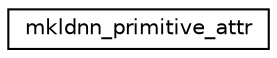 digraph "Graphical Class Hierarchy"
{
  edge [fontname="Helvetica",fontsize="10",labelfontname="Helvetica",labelfontsize="10"];
  node [fontname="Helvetica",fontsize="10",shape=record];
  rankdir="LR";
  Node1 [label="mkldnn_primitive_attr",height=0.2,width=0.4,color="black", fillcolor="white", style="filled",URL="$structmkldnn__primitive__attr.html",tooltip="An opaque structure for primitive descriptor attributes. "];
}
